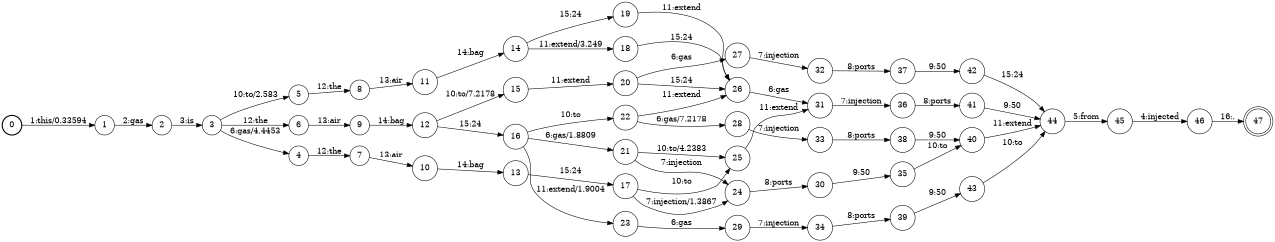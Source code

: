 digraph FST {
rankdir = LR;
size = "8.5,11";
label = "";
center = 1;
orientation = Portrait;
ranksep = "0.4";
nodesep = "0.25";
0 [label = "0", shape = circle, style = bold, fontsize = 14]
	0 -> 1 [label = "1:this/0.33594", fontsize = 14];
1 [label = "1", shape = circle, style = solid, fontsize = 14]
	1 -> 2 [label = "2:gas", fontsize = 14];
2 [label = "2", shape = circle, style = solid, fontsize = 14]
	2 -> 3 [label = "3:is", fontsize = 14];
3 [label = "3", shape = circle, style = solid, fontsize = 14]
	3 -> 4 [label = "6:gas/4.4453", fontsize = 14];
	3 -> 5 [label = "10:to/2.583", fontsize = 14];
	3 -> 6 [label = "12:the", fontsize = 14];
4 [label = "4", shape = circle, style = solid, fontsize = 14]
	4 -> 7 [label = "12:the", fontsize = 14];
5 [label = "5", shape = circle, style = solid, fontsize = 14]
	5 -> 8 [label = "12:the", fontsize = 14];
6 [label = "6", shape = circle, style = solid, fontsize = 14]
	6 -> 9 [label = "13:air", fontsize = 14];
7 [label = "7", shape = circle, style = solid, fontsize = 14]
	7 -> 10 [label = "13:air", fontsize = 14];
8 [label = "8", shape = circle, style = solid, fontsize = 14]
	8 -> 11 [label = "13:air", fontsize = 14];
9 [label = "9", shape = circle, style = solid, fontsize = 14]
	9 -> 12 [label = "14:bag", fontsize = 14];
10 [label = "10", shape = circle, style = solid, fontsize = 14]
	10 -> 13 [label = "14:bag", fontsize = 14];
11 [label = "11", shape = circle, style = solid, fontsize = 14]
	11 -> 14 [label = "14:bag", fontsize = 14];
12 [label = "12", shape = circle, style = solid, fontsize = 14]
	12 -> 15 [label = "10:to/7.2178", fontsize = 14];
	12 -> 16 [label = "15:24", fontsize = 14];
13 [label = "13", shape = circle, style = solid, fontsize = 14]
	13 -> 17 [label = "15:24", fontsize = 14];
14 [label = "14", shape = circle, style = solid, fontsize = 14]
	14 -> 18 [label = "11:extend/3.249", fontsize = 14];
	14 -> 19 [label = "15:24", fontsize = 14];
15 [label = "15", shape = circle, style = solid, fontsize = 14]
	15 -> 20 [label = "11:extend", fontsize = 14];
16 [label = "16", shape = circle, style = solid, fontsize = 14]
	16 -> 21 [label = "6:gas/1.8809", fontsize = 14];
	16 -> 22 [label = "10:to", fontsize = 14];
	16 -> 23 [label = "11:extend/1.9004", fontsize = 14];
17 [label = "17", shape = circle, style = solid, fontsize = 14]
	17 -> 24 [label = "7:injection/1.3867", fontsize = 14];
	17 -> 25 [label = "10:to", fontsize = 14];
18 [label = "18", shape = circle, style = solid, fontsize = 14]
	18 -> 26 [label = "15:24", fontsize = 14];
19 [label = "19", shape = circle, style = solid, fontsize = 14]
	19 -> 26 [label = "11:extend", fontsize = 14];
20 [label = "20", shape = circle, style = solid, fontsize = 14]
	20 -> 27 [label = "6:gas", fontsize = 14];
	20 -> 26 [label = "15:24", fontsize = 14];
21 [label = "21", shape = circle, style = solid, fontsize = 14]
	21 -> 24 [label = "7:injection", fontsize = 14];
	21 -> 25 [label = "10:to/4.2383", fontsize = 14];
22 [label = "22", shape = circle, style = solid, fontsize = 14]
	22 -> 28 [label = "6:gas/7.2178", fontsize = 14];
	22 -> 26 [label = "11:extend", fontsize = 14];
23 [label = "23", shape = circle, style = solid, fontsize = 14]
	23 -> 29 [label = "6:gas", fontsize = 14];
24 [label = "24", shape = circle, style = solid, fontsize = 14]
	24 -> 30 [label = "8:ports", fontsize = 14];
25 [label = "25", shape = circle, style = solid, fontsize = 14]
	25 -> 31 [label = "11:extend", fontsize = 14];
26 [label = "26", shape = circle, style = solid, fontsize = 14]
	26 -> 31 [label = "6:gas", fontsize = 14];
27 [label = "27", shape = circle, style = solid, fontsize = 14]
	27 -> 32 [label = "7:injection", fontsize = 14];
28 [label = "28", shape = circle, style = solid, fontsize = 14]
	28 -> 33 [label = "7:injection", fontsize = 14];
29 [label = "29", shape = circle, style = solid, fontsize = 14]
	29 -> 34 [label = "7:injection", fontsize = 14];
30 [label = "30", shape = circle, style = solid, fontsize = 14]
	30 -> 35 [label = "9:50", fontsize = 14];
31 [label = "31", shape = circle, style = solid, fontsize = 14]
	31 -> 36 [label = "7:injection", fontsize = 14];
32 [label = "32", shape = circle, style = solid, fontsize = 14]
	32 -> 37 [label = "8:ports", fontsize = 14];
33 [label = "33", shape = circle, style = solid, fontsize = 14]
	33 -> 38 [label = "8:ports", fontsize = 14];
34 [label = "34", shape = circle, style = solid, fontsize = 14]
	34 -> 39 [label = "8:ports", fontsize = 14];
35 [label = "35", shape = circle, style = solid, fontsize = 14]
	35 -> 40 [label = "10:to", fontsize = 14];
36 [label = "36", shape = circle, style = solid, fontsize = 14]
	36 -> 41 [label = "8:ports", fontsize = 14];
37 [label = "37", shape = circle, style = solid, fontsize = 14]
	37 -> 42 [label = "9:50", fontsize = 14];
38 [label = "38", shape = circle, style = solid, fontsize = 14]
	38 -> 40 [label = "9:50", fontsize = 14];
39 [label = "39", shape = circle, style = solid, fontsize = 14]
	39 -> 43 [label = "9:50", fontsize = 14];
40 [label = "40", shape = circle, style = solid, fontsize = 14]
	40 -> 44 [label = "11:extend", fontsize = 14];
41 [label = "41", shape = circle, style = solid, fontsize = 14]
	41 -> 44 [label = "9:50", fontsize = 14];
42 [label = "42", shape = circle, style = solid, fontsize = 14]
	42 -> 44 [label = "15:24", fontsize = 14];
43 [label = "43", shape = circle, style = solid, fontsize = 14]
	43 -> 44 [label = "10:to", fontsize = 14];
44 [label = "44", shape = circle, style = solid, fontsize = 14]
	44 -> 45 [label = "5:from", fontsize = 14];
45 [label = "45", shape = circle, style = solid, fontsize = 14]
	45 -> 46 [label = "4:injected", fontsize = 14];
46 [label = "46", shape = circle, style = solid, fontsize = 14]
	46 -> 47 [label = "16:.", fontsize = 14];
47 [label = "47", shape = doublecircle, style = solid, fontsize = 14]
}
